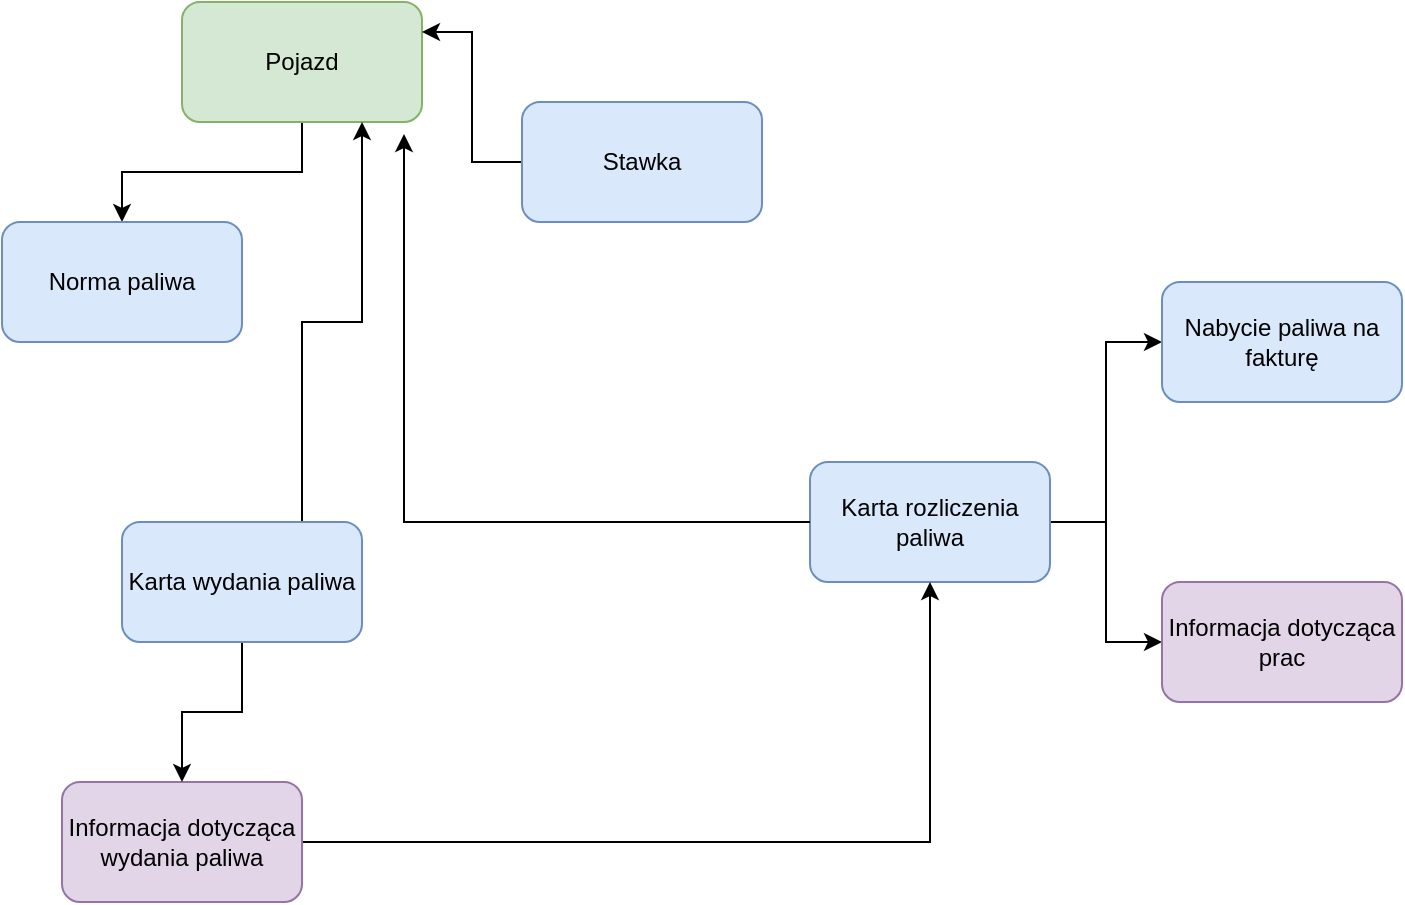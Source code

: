 <mxfile version="24.7.2" type="github">
  <diagram id="C5RBs43oDa-KdzZeNtuy" name="Page-1">
    <mxGraphModel dx="1393" dy="769" grid="1" gridSize="10" guides="1" tooltips="1" connect="1" arrows="1" fold="1" page="1" pageScale="1" pageWidth="827" pageHeight="1169" math="0" shadow="0">
      <root>
        <mxCell id="WIyWlLk6GJQsqaUBKTNV-0" />
        <mxCell id="WIyWlLk6GJQsqaUBKTNV-1" parent="WIyWlLk6GJQsqaUBKTNV-0" />
        <mxCell id="Z2QIzlZwCajhk56OlqP1-20" style="edgeStyle=orthogonalEdgeStyle;rounded=0;orthogonalLoop=1;jettySize=auto;html=1;" edge="1" parent="WIyWlLk6GJQsqaUBKTNV-1" source="Z2QIzlZwCajhk56OlqP1-0" target="Z2QIzlZwCajhk56OlqP1-5">
          <mxGeometry relative="1" as="geometry" />
        </mxCell>
        <mxCell id="Z2QIzlZwCajhk56OlqP1-0" value="Pojazd" style="rounded=1;whiteSpace=wrap;html=1;fillColor=#d5e8d4;strokeColor=#82b366;" vertex="1" parent="WIyWlLk6GJQsqaUBKTNV-1">
          <mxGeometry x="100" y="40" width="120" height="60" as="geometry" />
        </mxCell>
        <mxCell id="Z2QIzlZwCajhk56OlqP1-18" style="edgeStyle=orthogonalEdgeStyle;rounded=0;orthogonalLoop=1;jettySize=auto;html=1;entryX=0;entryY=0.5;entryDx=0;entryDy=0;" edge="1" parent="WIyWlLk6GJQsqaUBKTNV-1" source="Z2QIzlZwCajhk56OlqP1-1" target="Z2QIzlZwCajhk56OlqP1-7">
          <mxGeometry relative="1" as="geometry" />
        </mxCell>
        <mxCell id="Z2QIzlZwCajhk56OlqP1-19" style="edgeStyle=orthogonalEdgeStyle;rounded=0;orthogonalLoop=1;jettySize=auto;html=1;entryX=0;entryY=0.5;entryDx=0;entryDy=0;" edge="1" parent="WIyWlLk6GJQsqaUBKTNV-1" source="Z2QIzlZwCajhk56OlqP1-1" target="Z2QIzlZwCajhk56OlqP1-3">
          <mxGeometry relative="1" as="geometry" />
        </mxCell>
        <mxCell id="Z2QIzlZwCajhk56OlqP1-1" value="Karta rozliczenia paliwa" style="rounded=1;whiteSpace=wrap;html=1;fillColor=#dae8fc;strokeColor=#6c8ebf;" vertex="1" parent="WIyWlLk6GJQsqaUBKTNV-1">
          <mxGeometry x="414" y="270" width="120" height="60" as="geometry" />
        </mxCell>
        <mxCell id="Z2QIzlZwCajhk56OlqP1-21" style="edgeStyle=orthogonalEdgeStyle;rounded=0;orthogonalLoop=1;jettySize=auto;html=1;entryX=1;entryY=0.25;entryDx=0;entryDy=0;" edge="1" parent="WIyWlLk6GJQsqaUBKTNV-1" source="Z2QIzlZwCajhk56OlqP1-2" target="Z2QIzlZwCajhk56OlqP1-0">
          <mxGeometry relative="1" as="geometry" />
        </mxCell>
        <mxCell id="Z2QIzlZwCajhk56OlqP1-2" value="Stawka" style="rounded=1;whiteSpace=wrap;html=1;fillColor=#dae8fc;strokeColor=#6c8ebf;" vertex="1" parent="WIyWlLk6GJQsqaUBKTNV-1">
          <mxGeometry x="270" y="90" width="120" height="60" as="geometry" />
        </mxCell>
        <mxCell id="Z2QIzlZwCajhk56OlqP1-3" value="Informacja dotycząca prac" style="rounded=1;whiteSpace=wrap;html=1;fillColor=#e1d5e7;strokeColor=#9673a6;" vertex="1" parent="WIyWlLk6GJQsqaUBKTNV-1">
          <mxGeometry x="590" y="330" width="120" height="60" as="geometry" />
        </mxCell>
        <mxCell id="Z2QIzlZwCajhk56OlqP1-15" style="edgeStyle=orthogonalEdgeStyle;rounded=0;orthogonalLoop=1;jettySize=auto;html=1;" edge="1" parent="WIyWlLk6GJQsqaUBKTNV-1" source="Z2QIzlZwCajhk56OlqP1-4" target="Z2QIzlZwCajhk56OlqP1-1">
          <mxGeometry relative="1" as="geometry" />
        </mxCell>
        <mxCell id="Z2QIzlZwCajhk56OlqP1-4" value="Informacja dotycząca wydania paliwa" style="rounded=1;whiteSpace=wrap;html=1;fillColor=#e1d5e7;strokeColor=#9673a6;" vertex="1" parent="WIyWlLk6GJQsqaUBKTNV-1">
          <mxGeometry x="40" y="430" width="120" height="60" as="geometry" />
        </mxCell>
        <mxCell id="Z2QIzlZwCajhk56OlqP1-5" value="Norma paliwa" style="rounded=1;whiteSpace=wrap;html=1;fillColor=#dae8fc;strokeColor=#6c8ebf;" vertex="1" parent="WIyWlLk6GJQsqaUBKTNV-1">
          <mxGeometry x="10" y="150" width="120" height="60" as="geometry" />
        </mxCell>
        <mxCell id="Z2QIzlZwCajhk56OlqP1-11" style="edgeStyle=orthogonalEdgeStyle;rounded=0;orthogonalLoop=1;jettySize=auto;html=1;exitX=0.75;exitY=0;exitDx=0;exitDy=0;entryX=0.75;entryY=1;entryDx=0;entryDy=0;" edge="1" parent="WIyWlLk6GJQsqaUBKTNV-1" source="Z2QIzlZwCajhk56OlqP1-6" target="Z2QIzlZwCajhk56OlqP1-0">
          <mxGeometry relative="1" as="geometry" />
        </mxCell>
        <mxCell id="Z2QIzlZwCajhk56OlqP1-17" style="edgeStyle=orthogonalEdgeStyle;rounded=0;orthogonalLoop=1;jettySize=auto;html=1;" edge="1" parent="WIyWlLk6GJQsqaUBKTNV-1" source="Z2QIzlZwCajhk56OlqP1-6" target="Z2QIzlZwCajhk56OlqP1-4">
          <mxGeometry relative="1" as="geometry" />
        </mxCell>
        <mxCell id="Z2QIzlZwCajhk56OlqP1-6" value="Karta wydania paliwa" style="rounded=1;whiteSpace=wrap;html=1;fillColor=#dae8fc;strokeColor=#6c8ebf;" vertex="1" parent="WIyWlLk6GJQsqaUBKTNV-1">
          <mxGeometry x="70" y="300" width="120" height="60" as="geometry" />
        </mxCell>
        <mxCell id="Z2QIzlZwCajhk56OlqP1-7" value="Nabycie paliwa na fakturę" style="rounded=1;whiteSpace=wrap;html=1;fillColor=#dae8fc;strokeColor=#6c8ebf;" vertex="1" parent="WIyWlLk6GJQsqaUBKTNV-1">
          <mxGeometry x="590" y="180" width="120" height="60" as="geometry" />
        </mxCell>
        <mxCell id="Z2QIzlZwCajhk56OlqP1-22" style="edgeStyle=orthogonalEdgeStyle;rounded=0;orthogonalLoop=1;jettySize=auto;html=1;entryX=0.925;entryY=1.1;entryDx=0;entryDy=0;entryPerimeter=0;" edge="1" parent="WIyWlLk6GJQsqaUBKTNV-1" source="Z2QIzlZwCajhk56OlqP1-1" target="Z2QIzlZwCajhk56OlqP1-0">
          <mxGeometry relative="1" as="geometry" />
        </mxCell>
      </root>
    </mxGraphModel>
  </diagram>
</mxfile>
